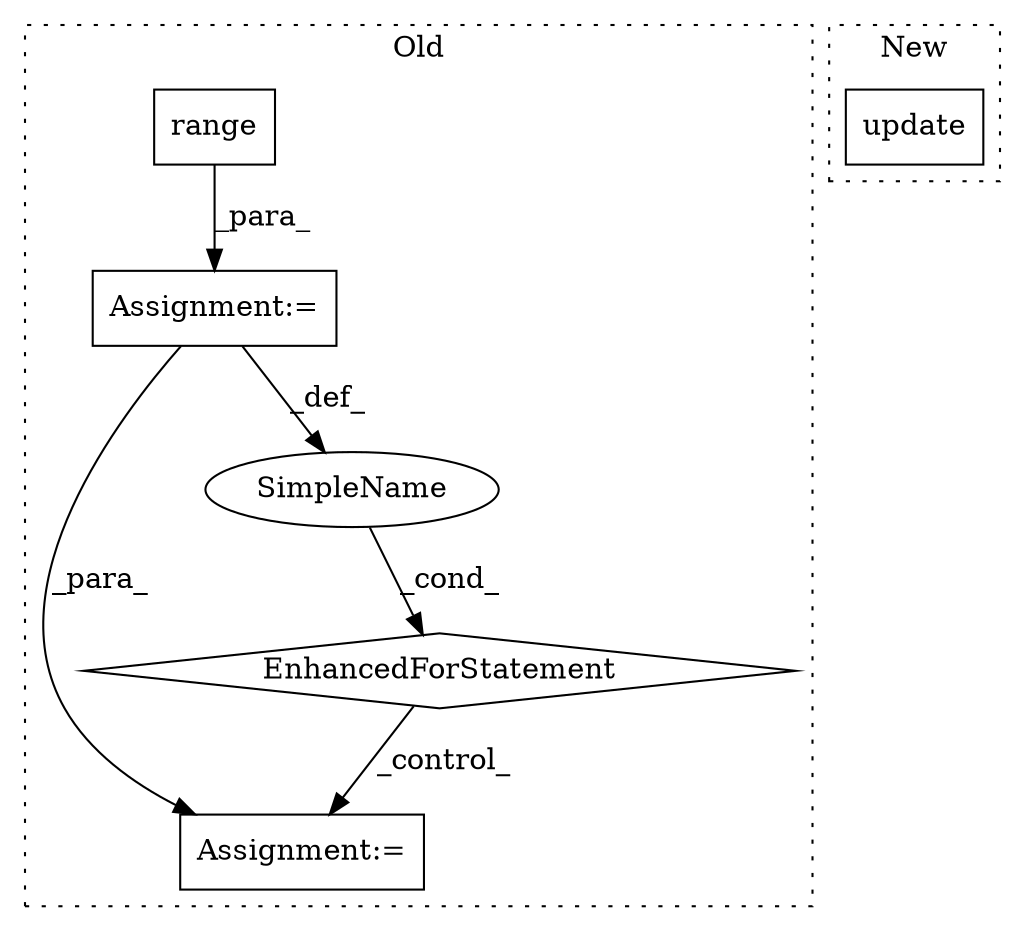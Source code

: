 digraph G {
subgraph cluster0 {
1 [label="range" a="32" s="1250,1279" l="6,1" shape="box"];
3 [label="Assignment:=" a="7" s="1189,1280" l="53,2" shape="box"];
4 [label="EnhancedForStatement" a="70" s="1189,1280" l="53,2" shape="diamond"];
5 [label="Assignment:=" a="7" s="1549" l="1" shape="box"];
6 [label="SimpleName" a="42" s="1246" l="1" shape="ellipse"];
label = "Old";
style="dotted";
}
subgraph cluster1 {
2 [label="update" a="32" s="1231,1243" l="7,1" shape="box"];
label = "New";
style="dotted";
}
1 -> 3 [label="_para_"];
3 -> 5 [label="_para_"];
3 -> 6 [label="_def_"];
4 -> 5 [label="_control_"];
6 -> 4 [label="_cond_"];
}